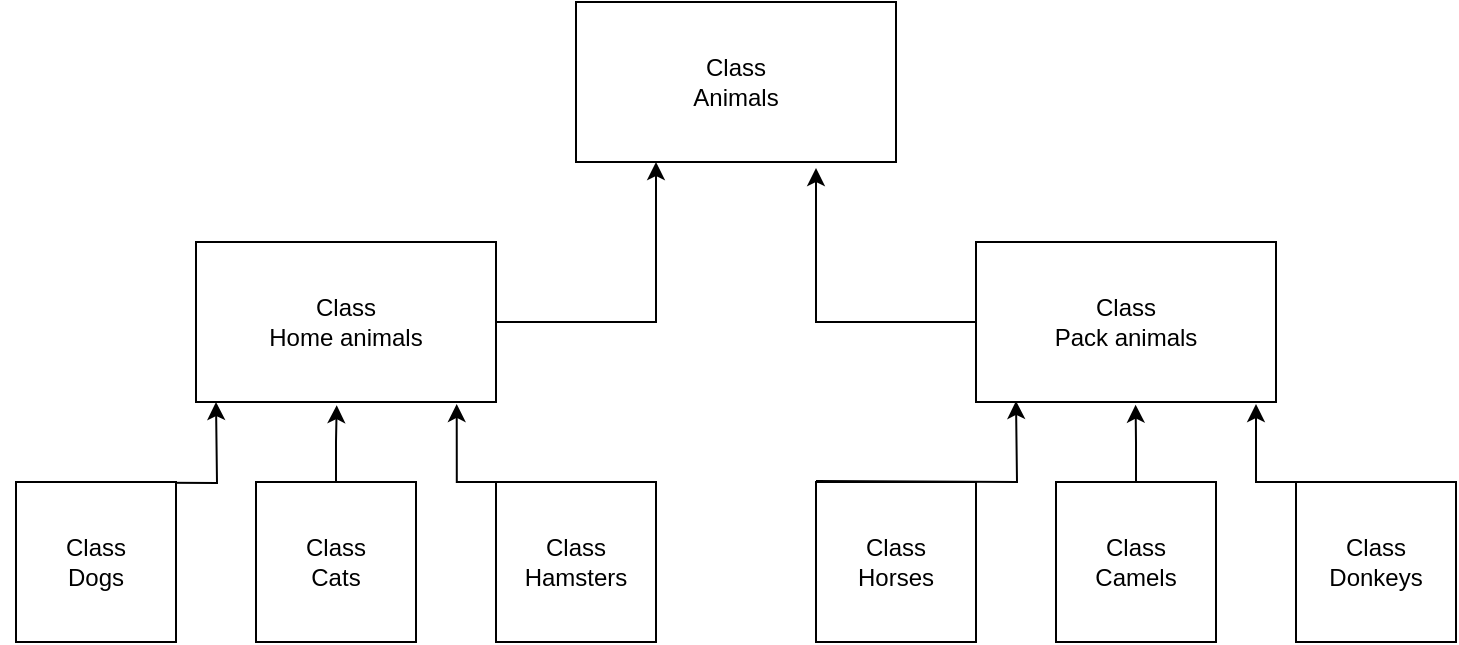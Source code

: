 <mxfile version="24.3.1" type="device">
  <diagram name="Страница — 1" id="nJRkjPljOj8K3sjf1mj2">
    <mxGraphModel dx="1434" dy="780" grid="1" gridSize="10" guides="1" tooltips="1" connect="1" arrows="1" fold="1" page="1" pageScale="1" pageWidth="827" pageHeight="1169" math="0" shadow="0">
      <root>
        <mxCell id="0" />
        <mxCell id="1" parent="0" />
        <mxCell id="R5vQaUK4w8oYCkFBxukd-16" style="edgeStyle=orthogonalEdgeStyle;rounded=0;orthogonalLoop=1;jettySize=auto;html=1;entryX=0;entryY=0.5;entryDx=0;entryDy=0;" parent="1" edge="1">
          <mxGeometry relative="1" as="geometry">
            <mxPoint x="344" y="375" as="targetPoint" />
            <Array as="points">
              <mxPoint x="30" y="780" />
              <mxPoint x="30" y="375" />
            </Array>
          </mxGeometry>
        </mxCell>
        <mxCell id="sPI9PK3mHYF_77cHfGbP-15" style="edgeStyle=orthogonalEdgeStyle;rounded=0;orthogonalLoop=1;jettySize=auto;html=1;entryX=0;entryY=0.5;entryDx=0;entryDy=0;" parent="1" edge="1">
          <mxGeometry relative="1" as="geometry">
            <mxPoint x="244" y="385" as="targetPoint" />
            <Array as="points">
              <mxPoint x="-70" y="790" />
              <mxPoint x="-70" y="385" />
            </Array>
          </mxGeometry>
        </mxCell>
        <mxCell id="2KSuPLUolR5KyO69mlGZ-1" value="&lt;div&gt;Class&lt;/div&gt;Animals" style="rounded=0;whiteSpace=wrap;html=1;" vertex="1" parent="1">
          <mxGeometry x="320" y="80" width="160" height="80" as="geometry" />
        </mxCell>
        <mxCell id="2KSuPLUolR5KyO69mlGZ-2" value="&lt;div&gt;Class&lt;/div&gt;Pack animals" style="rounded=0;whiteSpace=wrap;html=1;" vertex="1" parent="1">
          <mxGeometry x="520" y="200" width="150" height="80" as="geometry" />
        </mxCell>
        <mxCell id="2KSuPLUolR5KyO69mlGZ-13" style="edgeStyle=orthogonalEdgeStyle;rounded=0;orthogonalLoop=1;jettySize=auto;html=1;entryX=0.25;entryY=1;entryDx=0;entryDy=0;" edge="1" parent="1" source="2KSuPLUolR5KyO69mlGZ-3" target="2KSuPLUolR5KyO69mlGZ-1">
          <mxGeometry relative="1" as="geometry" />
        </mxCell>
        <mxCell id="2KSuPLUolR5KyO69mlGZ-3" value="&lt;div&gt;Class&lt;/div&gt;Home animals" style="rounded=0;whiteSpace=wrap;html=1;" vertex="1" parent="1">
          <mxGeometry x="130" y="200" width="150" height="80" as="geometry" />
        </mxCell>
        <mxCell id="2KSuPLUolR5KyO69mlGZ-15" style="edgeStyle=orthogonalEdgeStyle;rounded=0;orthogonalLoop=1;jettySize=auto;html=1;" edge="1" parent="1">
          <mxGeometry relative="1" as="geometry">
            <mxPoint x="140" y="280" as="targetPoint" />
            <mxPoint x="40" y="320.0" as="sourcePoint" />
          </mxGeometry>
        </mxCell>
        <mxCell id="2KSuPLUolR5KyO69mlGZ-4" value="&lt;div&gt;Class&lt;/div&gt;Dogs" style="rounded=0;whiteSpace=wrap;html=1;" vertex="1" parent="1">
          <mxGeometry x="40" y="320" width="80" height="80" as="geometry" />
        </mxCell>
        <mxCell id="2KSuPLUolR5KyO69mlGZ-5" value="&lt;div&gt;Class&lt;/div&gt;Cats" style="rounded=0;whiteSpace=wrap;html=1;" vertex="1" parent="1">
          <mxGeometry x="160" y="320" width="80" height="80" as="geometry" />
        </mxCell>
        <mxCell id="2KSuPLUolR5KyO69mlGZ-6" value="&lt;div&gt;Class&lt;/div&gt;Hamsters" style="rounded=0;whiteSpace=wrap;html=1;" vertex="1" parent="1">
          <mxGeometry x="280" y="320" width="80" height="80" as="geometry" />
        </mxCell>
        <mxCell id="2KSuPLUolR5KyO69mlGZ-7" value="&lt;div&gt;Class&lt;/div&gt;Horses" style="rounded=0;whiteSpace=wrap;html=1;" vertex="1" parent="1">
          <mxGeometry x="440" y="320" width="80" height="80" as="geometry" />
        </mxCell>
        <mxCell id="2KSuPLUolR5KyO69mlGZ-8" value="&lt;div&gt;Class&lt;/div&gt;Camels" style="rounded=0;whiteSpace=wrap;html=1;" vertex="1" parent="1">
          <mxGeometry x="560" y="320" width="80" height="80" as="geometry" />
        </mxCell>
        <mxCell id="2KSuPLUolR5KyO69mlGZ-9" value="&lt;div&gt;Class&lt;/div&gt;Donkeys" style="rounded=0;whiteSpace=wrap;html=1;" vertex="1" parent="1">
          <mxGeometry x="680" y="320" width="80" height="80" as="geometry" />
        </mxCell>
        <mxCell id="2KSuPLUolR5KyO69mlGZ-14" style="edgeStyle=orthogonalEdgeStyle;rounded=0;orthogonalLoop=1;jettySize=auto;html=1;entryX=0.75;entryY=1.038;entryDx=0;entryDy=0;entryPerimeter=0;" edge="1" parent="1" source="2KSuPLUolR5KyO69mlGZ-2" target="2KSuPLUolR5KyO69mlGZ-1">
          <mxGeometry relative="1" as="geometry" />
        </mxCell>
        <mxCell id="2KSuPLUolR5KyO69mlGZ-16" style="edgeStyle=orthogonalEdgeStyle;rounded=0;orthogonalLoop=1;jettySize=auto;html=1;entryX=0.469;entryY=1.02;entryDx=0;entryDy=0;entryPerimeter=0;" edge="1" parent="1" source="2KSuPLUolR5KyO69mlGZ-5" target="2KSuPLUolR5KyO69mlGZ-3">
          <mxGeometry relative="1" as="geometry" />
        </mxCell>
        <mxCell id="2KSuPLUolR5KyO69mlGZ-18" style="edgeStyle=orthogonalEdgeStyle;rounded=0;orthogonalLoop=1;jettySize=auto;html=1;entryX=0.869;entryY=1.012;entryDx=0;entryDy=0;entryPerimeter=0;exitX=0;exitY=0;exitDx=0;exitDy=0;" edge="1" parent="1" source="2KSuPLUolR5KyO69mlGZ-6" target="2KSuPLUolR5KyO69mlGZ-3">
          <mxGeometry relative="1" as="geometry">
            <mxPoint x="268.85" y="320" as="sourcePoint" />
            <mxPoint x="260" y="283.52" as="targetPoint" />
            <Array as="points">
              <mxPoint x="260" y="320" />
            </Array>
          </mxGeometry>
        </mxCell>
        <mxCell id="2KSuPLUolR5KyO69mlGZ-19" style="edgeStyle=orthogonalEdgeStyle;rounded=0;orthogonalLoop=1;jettySize=auto;html=1;entryX=0.869;entryY=1.012;entryDx=0;entryDy=0;entryPerimeter=0;exitX=0;exitY=0;exitDx=0;exitDy=0;" edge="1" parent="1">
          <mxGeometry relative="1" as="geometry">
            <mxPoint x="680" y="320" as="sourcePoint" />
            <mxPoint x="660" y="281" as="targetPoint" />
            <Array as="points">
              <mxPoint x="660" y="320" />
            </Array>
          </mxGeometry>
        </mxCell>
        <mxCell id="2KSuPLUolR5KyO69mlGZ-20" style="edgeStyle=orthogonalEdgeStyle;rounded=0;orthogonalLoop=1;jettySize=auto;html=1;" edge="1" parent="1">
          <mxGeometry relative="1" as="geometry">
            <mxPoint x="540" y="279.48" as="targetPoint" />
            <mxPoint x="440" y="319.48" as="sourcePoint" />
          </mxGeometry>
        </mxCell>
        <mxCell id="2KSuPLUolR5KyO69mlGZ-21" style="edgeStyle=orthogonalEdgeStyle;rounded=0;orthogonalLoop=1;jettySize=auto;html=1;entryX=0.532;entryY=1.017;entryDx=0;entryDy=0;entryPerimeter=0;" edge="1" parent="1" source="2KSuPLUolR5KyO69mlGZ-8" target="2KSuPLUolR5KyO69mlGZ-2">
          <mxGeometry relative="1" as="geometry" />
        </mxCell>
      </root>
    </mxGraphModel>
  </diagram>
</mxfile>
